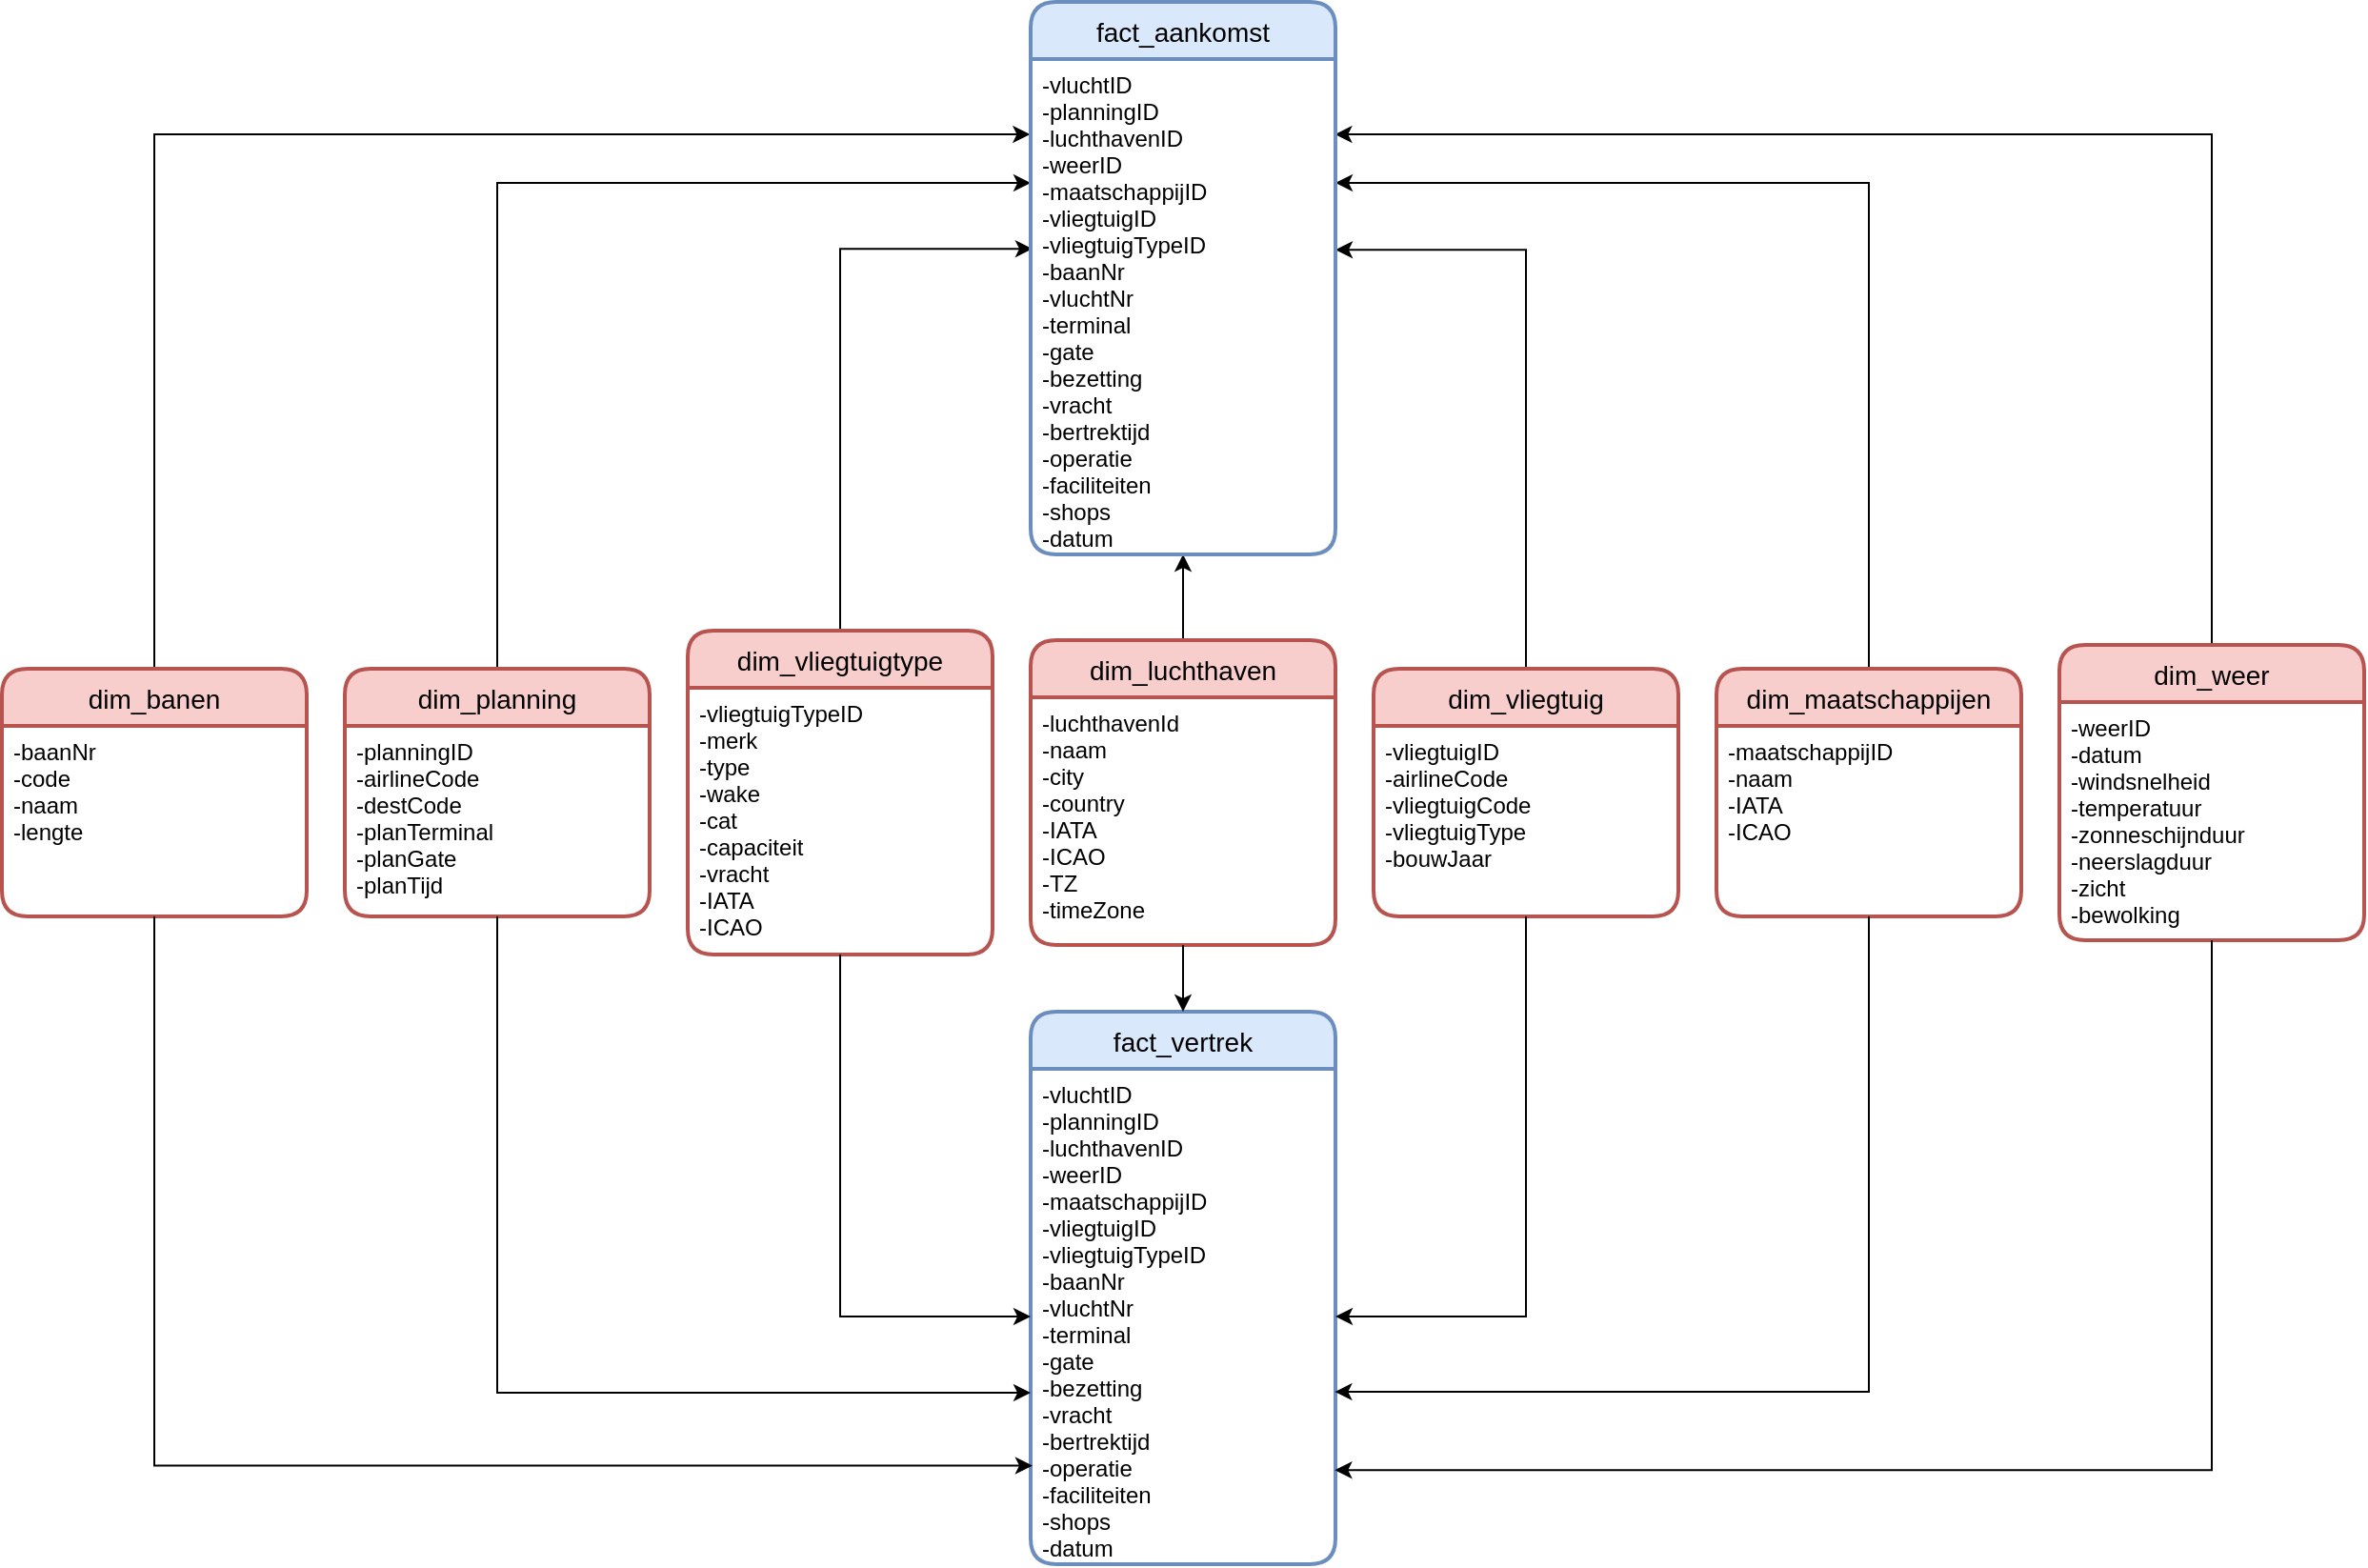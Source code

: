 <mxfile version="15.7.3" type="device"><diagram id="vYY0wZgh9Mw6Mro5w5tX" name="Page-1"><mxGraphModel dx="2281" dy="2268" grid="1" gridSize="10" guides="1" tooltips="1" connect="1" arrows="1" fold="1" page="1" pageScale="1" pageWidth="827" pageHeight="1169" math="0" shadow="0"><root><mxCell id="0"/><mxCell id="1" parent="0"/><mxCell id="Fw4iVVHJRfLlpQ4vOzXV-48" style="edgeStyle=orthogonalEdgeStyle;rounded=0;orthogonalLoop=1;jettySize=auto;html=1;exitX=0.5;exitY=0;exitDx=0;exitDy=0;entryX=0;entryY=0.25;entryDx=0;entryDy=0;" edge="1" parent="1" source="Fw4iVVHJRfLlpQ4vOzXV-3" target="Fw4iVVHJRfLlpQ4vOzXV-21"><mxGeometry relative="1" as="geometry"/></mxCell><mxCell id="Fw4iVVHJRfLlpQ4vOzXV-3" value="dim_planning" style="swimlane;childLayout=stackLayout;horizontal=1;startSize=30;horizontalStack=0;rounded=1;fontSize=14;fontStyle=0;strokeWidth=2;resizeParent=0;resizeLast=1;shadow=0;dashed=0;align=center;fillColor=#f8cecc;strokeColor=#b85450;" vertex="1" parent="1"><mxGeometry x="-220" y="220" width="160" height="130" as="geometry"/></mxCell><mxCell id="Fw4iVVHJRfLlpQ4vOzXV-4" value="-planningID&#10;-airlineCode&#10;-destCode&#10;-planTerminal&#10;-planGate&#10;-planTijd" style="align=left;strokeColor=none;fillColor=none;spacingLeft=4;fontSize=12;verticalAlign=top;resizable=0;rotatable=0;part=1;" vertex="1" parent="Fw4iVVHJRfLlpQ4vOzXV-3"><mxGeometry y="30" width="160" height="100" as="geometry"/></mxCell><mxCell id="Fw4iVVHJRfLlpQ4vOzXV-44" style="edgeStyle=orthogonalEdgeStyle;rounded=0;orthogonalLoop=1;jettySize=auto;html=1;exitX=0.5;exitY=0;exitDx=0;exitDy=0;entryX=-0.002;entryY=0.152;entryDx=0;entryDy=0;entryPerimeter=0;" edge="1" parent="1" source="Fw4iVVHJRfLlpQ4vOzXV-5" target="Fw4iVVHJRfLlpQ4vOzXV-21"><mxGeometry relative="1" as="geometry"/></mxCell><mxCell id="Fw4iVVHJRfLlpQ4vOzXV-5" value="dim_banen" style="swimlane;childLayout=stackLayout;horizontal=1;startSize=30;horizontalStack=0;rounded=1;fontSize=14;fontStyle=0;strokeWidth=2;resizeParent=0;resizeLast=1;shadow=0;dashed=0;align=center;fillColor=#f8cecc;strokeColor=#b85450;" vertex="1" parent="1"><mxGeometry x="-400" y="220" width="160" height="130" as="geometry"/></mxCell><mxCell id="Fw4iVVHJRfLlpQ4vOzXV-6" value="-baanNr&#10;-code&#10;-naam&#10;-lengte" style="align=left;strokeColor=none;fillColor=none;spacingLeft=4;fontSize=12;verticalAlign=top;resizable=0;rotatable=0;part=1;" vertex="1" parent="Fw4iVVHJRfLlpQ4vOzXV-5"><mxGeometry y="30" width="160" height="100" as="geometry"/></mxCell><mxCell id="Fw4iVVHJRfLlpQ4vOzXV-46" style="edgeStyle=orthogonalEdgeStyle;rounded=0;orthogonalLoop=1;jettySize=auto;html=1;exitX=0.5;exitY=0;exitDx=0;exitDy=0;" edge="1" parent="1" source="Fw4iVVHJRfLlpQ4vOzXV-7" target="Fw4iVVHJRfLlpQ4vOzXV-21"><mxGeometry relative="1" as="geometry"/></mxCell><mxCell id="Fw4iVVHJRfLlpQ4vOzXV-7" value="dim_luchthaven" style="swimlane;childLayout=stackLayout;horizontal=1;startSize=30;horizontalStack=0;rounded=1;fontSize=14;fontStyle=0;strokeWidth=2;resizeParent=0;resizeLast=1;shadow=0;dashed=0;align=center;fillColor=#f8cecc;strokeColor=#b85450;" vertex="1" parent="1"><mxGeometry x="140" y="205" width="160" height="160" as="geometry"/></mxCell><mxCell id="Fw4iVVHJRfLlpQ4vOzXV-8" value="-luchthavenId&#10;-naam&#10;-city&#10;-country&#10;-IATA&#10;-ICAO&#10;-TZ&#10;-timeZone" style="align=left;strokeColor=none;fillColor=none;spacingLeft=4;fontSize=12;verticalAlign=top;resizable=0;rotatable=0;part=1;" vertex="1" parent="Fw4iVVHJRfLlpQ4vOzXV-7"><mxGeometry y="30" width="160" height="130" as="geometry"/></mxCell><mxCell id="Fw4iVVHJRfLlpQ4vOzXV-50" style="edgeStyle=orthogonalEdgeStyle;rounded=0;orthogonalLoop=1;jettySize=auto;html=1;exitX=0.5;exitY=0;exitDx=0;exitDy=0;entryX=1;entryY=0.385;entryDx=0;entryDy=0;entryPerimeter=0;" edge="1" parent="1" source="Fw4iVVHJRfLlpQ4vOzXV-9" target="Fw4iVVHJRfLlpQ4vOzXV-21"><mxGeometry relative="1" as="geometry"/></mxCell><mxCell id="Fw4iVVHJRfLlpQ4vOzXV-9" value="dim_vliegtuig" style="swimlane;childLayout=stackLayout;horizontal=1;startSize=30;horizontalStack=0;rounded=1;fontSize=14;fontStyle=0;strokeWidth=2;resizeParent=0;resizeLast=1;shadow=0;dashed=0;align=center;fillColor=#f8cecc;strokeColor=#b85450;" vertex="1" parent="1"><mxGeometry x="320" y="220" width="160" height="130" as="geometry"/></mxCell><mxCell id="Fw4iVVHJRfLlpQ4vOzXV-10" value="-vliegtuigID&#10;-airlineCode&#10;-vliegtuigCode&#10;-vliegtuigType&#10;-bouwJaar" style="align=left;strokeColor=none;fillColor=none;spacingLeft=4;fontSize=12;verticalAlign=top;resizable=0;rotatable=0;part=1;" vertex="1" parent="Fw4iVVHJRfLlpQ4vOzXV-9"><mxGeometry y="30" width="160" height="100" as="geometry"/></mxCell><mxCell id="Fw4iVVHJRfLlpQ4vOzXV-51" style="edgeStyle=orthogonalEdgeStyle;rounded=0;orthogonalLoop=1;jettySize=auto;html=1;exitX=0.5;exitY=0;exitDx=0;exitDy=0;entryX=0.006;entryY=0.383;entryDx=0;entryDy=0;entryPerimeter=0;" edge="1" parent="1" source="Fw4iVVHJRfLlpQ4vOzXV-11" target="Fw4iVVHJRfLlpQ4vOzXV-21"><mxGeometry relative="1" as="geometry"/></mxCell><mxCell id="Fw4iVVHJRfLlpQ4vOzXV-11" value="dim_vliegtuigtype" style="swimlane;childLayout=stackLayout;horizontal=1;startSize=30;horizontalStack=0;rounded=1;fontSize=14;fontStyle=0;strokeWidth=2;resizeParent=0;resizeLast=1;shadow=0;dashed=0;align=center;fillColor=#f8cecc;strokeColor=#b85450;" vertex="1" parent="1"><mxGeometry x="-40" y="200" width="160" height="170" as="geometry"/></mxCell><mxCell id="Fw4iVVHJRfLlpQ4vOzXV-12" value="-vliegtuigTypeID&#10;-merk&#10;-type&#10;-wake&#10;-cat&#10;-capaciteit&#10;-vracht&#10;-IATA&#10;-ICAO" style="align=left;strokeColor=none;fillColor=none;spacingLeft=4;fontSize=12;verticalAlign=top;resizable=0;rotatable=0;part=1;" vertex="1" parent="Fw4iVVHJRfLlpQ4vOzXV-11"><mxGeometry y="30" width="160" height="140" as="geometry"/></mxCell><mxCell id="Fw4iVVHJRfLlpQ4vOzXV-49" style="edgeStyle=orthogonalEdgeStyle;rounded=0;orthogonalLoop=1;jettySize=auto;html=1;exitX=0.5;exitY=0;exitDx=0;exitDy=0;entryX=1;entryY=0.25;entryDx=0;entryDy=0;" edge="1" parent="1" source="Fw4iVVHJRfLlpQ4vOzXV-14" target="Fw4iVVHJRfLlpQ4vOzXV-21"><mxGeometry relative="1" as="geometry"/></mxCell><mxCell id="Fw4iVVHJRfLlpQ4vOzXV-14" value="dim_maatschappijen" style="swimlane;childLayout=stackLayout;horizontal=1;startSize=30;horizontalStack=0;rounded=1;fontSize=14;fontStyle=0;strokeWidth=2;resizeParent=0;resizeLast=1;shadow=0;dashed=0;align=center;fillColor=#f8cecc;strokeColor=#b85450;" vertex="1" parent="1"><mxGeometry x="500" y="220" width="160" height="130" as="geometry"/></mxCell><mxCell id="Fw4iVVHJRfLlpQ4vOzXV-15" value="-maatschappijID&#10;-naam&#10;-IATA&#10;-ICAO" style="align=left;strokeColor=none;fillColor=none;spacingLeft=4;fontSize=12;verticalAlign=top;resizable=0;rotatable=0;part=1;" vertex="1" parent="Fw4iVVHJRfLlpQ4vOzXV-14"><mxGeometry y="30" width="160" height="100" as="geometry"/></mxCell><mxCell id="Fw4iVVHJRfLlpQ4vOzXV-45" style="edgeStyle=orthogonalEdgeStyle;rounded=0;orthogonalLoop=1;jettySize=auto;html=1;exitX=0.5;exitY=0;exitDx=0;exitDy=0;entryX=0.998;entryY=0.152;entryDx=0;entryDy=0;entryPerimeter=0;" edge="1" parent="1" source="Fw4iVVHJRfLlpQ4vOzXV-16" target="Fw4iVVHJRfLlpQ4vOzXV-21"><mxGeometry relative="1" as="geometry"/></mxCell><mxCell id="Fw4iVVHJRfLlpQ4vOzXV-16" value="dim_weer" style="swimlane;childLayout=stackLayout;horizontal=1;startSize=30;horizontalStack=0;rounded=1;fontSize=14;fontStyle=0;strokeWidth=2;resizeParent=0;resizeLast=1;shadow=0;dashed=0;align=center;fillColor=#f8cecc;strokeColor=#b85450;" vertex="1" parent="1"><mxGeometry x="680" y="207.5" width="160" height="155" as="geometry"/></mxCell><mxCell id="Fw4iVVHJRfLlpQ4vOzXV-17" value="-weerID&#10;-datum&#10;-windsnelheid&#10;-temperatuur&#10;-zonneschijnduur&#10;-neerslagduur&#10;-zicht&#10;-bewolking" style="align=left;strokeColor=none;fillColor=none;spacingLeft=4;fontSize=12;verticalAlign=top;resizable=0;rotatable=0;part=1;" vertex="1" parent="Fw4iVVHJRfLlpQ4vOzXV-16"><mxGeometry y="30" width="160" height="125" as="geometry"/></mxCell><mxCell id="Fw4iVVHJRfLlpQ4vOzXV-18" value="fact_vertrek" style="swimlane;childLayout=stackLayout;horizontal=1;startSize=30;horizontalStack=0;rounded=1;fontSize=14;fontStyle=0;strokeWidth=2;resizeParent=0;resizeLast=1;shadow=0;dashed=0;align=center;fillColor=#dae8fc;strokeColor=#6c8ebf;" vertex="1" parent="1"><mxGeometry x="140" y="400" width="160" height="290" as="geometry"/></mxCell><mxCell id="Fw4iVVHJRfLlpQ4vOzXV-19" value="-vluchtID&#10;-planningID&#10;-luchthavenID&#10;-weerID&#10;-maatschappijID&#10;-vliegtuigID&#10;-vliegtuigTypeID&#10;-baanNr&#10;-vluchtNr&#10;-terminal&#10;-gate&#10;-bezetting&#10;-vracht&#10;-bertrektijd&#10;-operatie&#10;-faciliteiten&#10;-shops&#10;-datum" style="align=left;strokeColor=none;fillColor=none;spacingLeft=4;fontSize=12;verticalAlign=top;resizable=0;rotatable=0;part=1;" vertex="1" parent="Fw4iVVHJRfLlpQ4vOzXV-18"><mxGeometry y="30" width="160" height="260" as="geometry"/></mxCell><mxCell id="Fw4iVVHJRfLlpQ4vOzXV-20" value="fact_aankomst" style="swimlane;childLayout=stackLayout;horizontal=1;startSize=30;horizontalStack=0;rounded=1;fontSize=14;fontStyle=0;strokeWidth=2;resizeParent=0;resizeLast=1;shadow=0;dashed=0;align=center;fillColor=#dae8fc;strokeColor=#6c8ebf;" vertex="1" parent="1"><mxGeometry x="140" y="-130" width="160" height="290" as="geometry"/></mxCell><mxCell id="Fw4iVVHJRfLlpQ4vOzXV-21" value="-vluchtID&#10;-planningID&#10;-luchthavenID&#10;-weerID&#10;-maatschappijID&#10;-vliegtuigID&#10;-vliegtuigTypeID&#10;-baanNr&#10;-vluchtNr&#10;-terminal&#10;-gate&#10;-bezetting&#10;-vracht&#10;-bertrektijd&#10;-operatie&#10;-faciliteiten&#10;-shops&#10;-datum" style="align=left;strokeColor=none;fillColor=none;spacingLeft=4;fontSize=12;verticalAlign=top;resizable=0;rotatable=0;part=1;" vertex="1" parent="Fw4iVVHJRfLlpQ4vOzXV-20"><mxGeometry y="30" width="160" height="260" as="geometry"/></mxCell><mxCell id="Fw4iVVHJRfLlpQ4vOzXV-47" style="edgeStyle=orthogonalEdgeStyle;rounded=0;orthogonalLoop=1;jettySize=auto;html=1;exitX=0.5;exitY=1;exitDx=0;exitDy=0;entryX=0.5;entryY=0;entryDx=0;entryDy=0;" edge="1" parent="1" source="Fw4iVVHJRfLlpQ4vOzXV-8" target="Fw4iVVHJRfLlpQ4vOzXV-18"><mxGeometry relative="1" as="geometry"/></mxCell><mxCell id="Fw4iVVHJRfLlpQ4vOzXV-52" style="edgeStyle=orthogonalEdgeStyle;rounded=0;orthogonalLoop=1;jettySize=auto;html=1;exitX=0.5;exitY=1;exitDx=0;exitDy=0;entryX=0.006;entryY=0.801;entryDx=0;entryDy=0;entryPerimeter=0;" edge="1" parent="1" source="Fw4iVVHJRfLlpQ4vOzXV-6" target="Fw4iVVHJRfLlpQ4vOzXV-19"><mxGeometry relative="1" as="geometry"/></mxCell><mxCell id="Fw4iVVHJRfLlpQ4vOzXV-53" style="edgeStyle=orthogonalEdgeStyle;rounded=0;orthogonalLoop=1;jettySize=auto;html=1;exitX=0.5;exitY=1;exitDx=0;exitDy=0;entryX=0.998;entryY=0.81;entryDx=0;entryDy=0;entryPerimeter=0;" edge="1" parent="1" source="Fw4iVVHJRfLlpQ4vOzXV-17" target="Fw4iVVHJRfLlpQ4vOzXV-19"><mxGeometry relative="1" as="geometry"/></mxCell><mxCell id="Fw4iVVHJRfLlpQ4vOzXV-54" style="edgeStyle=orthogonalEdgeStyle;rounded=0;orthogonalLoop=1;jettySize=auto;html=1;exitX=0.5;exitY=1;exitDx=0;exitDy=0;entryX=0.998;entryY=0.652;entryDx=0;entryDy=0;entryPerimeter=0;" edge="1" parent="1" source="Fw4iVVHJRfLlpQ4vOzXV-15" target="Fw4iVVHJRfLlpQ4vOzXV-19"><mxGeometry relative="1" as="geometry"/></mxCell><mxCell id="Fw4iVVHJRfLlpQ4vOzXV-55" style="edgeStyle=orthogonalEdgeStyle;rounded=0;orthogonalLoop=1;jettySize=auto;html=1;exitX=0.5;exitY=1;exitDx=0;exitDy=0;entryX=0;entryY=0.654;entryDx=0;entryDy=0;entryPerimeter=0;" edge="1" parent="1" source="Fw4iVVHJRfLlpQ4vOzXV-4" target="Fw4iVVHJRfLlpQ4vOzXV-19"><mxGeometry relative="1" as="geometry"/></mxCell><mxCell id="Fw4iVVHJRfLlpQ4vOzXV-56" style="edgeStyle=orthogonalEdgeStyle;rounded=0;orthogonalLoop=1;jettySize=auto;html=1;exitX=0.5;exitY=1;exitDx=0;exitDy=0;entryX=0;entryY=0.5;entryDx=0;entryDy=0;" edge="1" parent="1" source="Fw4iVVHJRfLlpQ4vOzXV-12" target="Fw4iVVHJRfLlpQ4vOzXV-19"><mxGeometry relative="1" as="geometry"/></mxCell><mxCell id="Fw4iVVHJRfLlpQ4vOzXV-57" style="edgeStyle=orthogonalEdgeStyle;rounded=0;orthogonalLoop=1;jettySize=auto;html=1;exitX=0.5;exitY=1;exitDx=0;exitDy=0;entryX=1;entryY=0.5;entryDx=0;entryDy=0;" edge="1" parent="1" source="Fw4iVVHJRfLlpQ4vOzXV-10" target="Fw4iVVHJRfLlpQ4vOzXV-19"><mxGeometry relative="1" as="geometry"/></mxCell></root></mxGraphModel></diagram></mxfile>